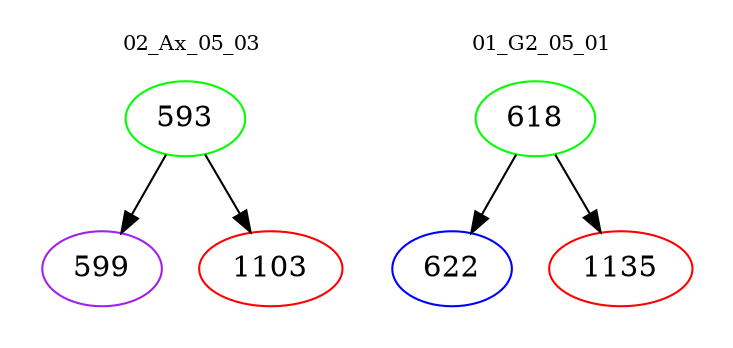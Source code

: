 digraph{
subgraph cluster_0 {
color = white
label = "02_Ax_05_03";
fontsize=10;
T0_593 [label="593", color="green"]
T0_593 -> T0_599 [color="black"]
T0_599 [label="599", color="purple"]
T0_593 -> T0_1103 [color="black"]
T0_1103 [label="1103", color="red"]
}
subgraph cluster_1 {
color = white
label = "01_G2_05_01";
fontsize=10;
T1_618 [label="618", color="green"]
T1_618 -> T1_622 [color="black"]
T1_622 [label="622", color="blue"]
T1_618 -> T1_1135 [color="black"]
T1_1135 [label="1135", color="red"]
}
}
